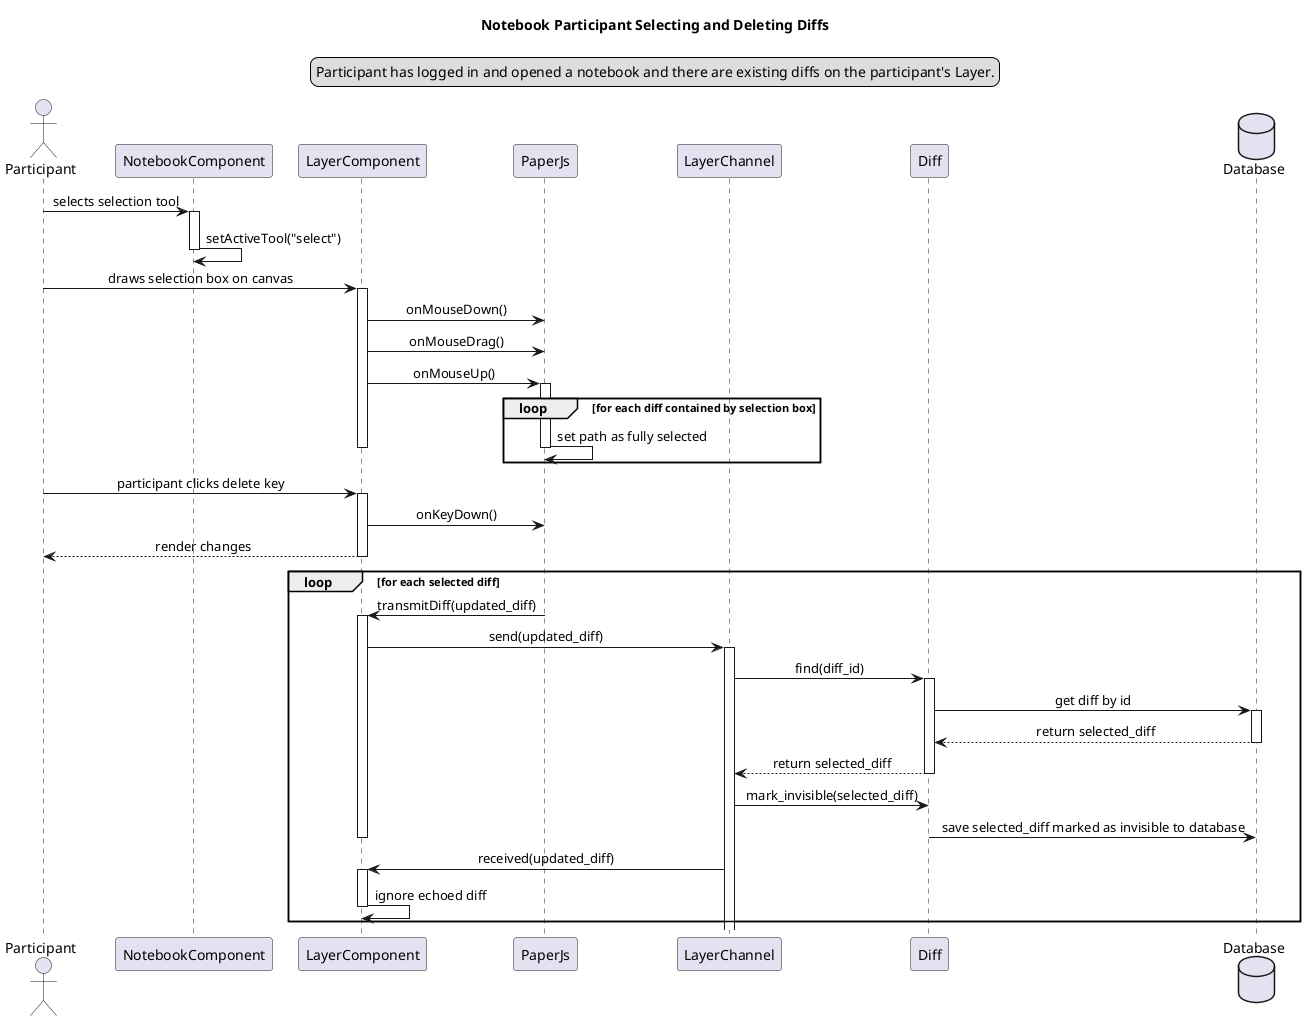 @startuml Notebook Participant Selecting and Deleting
title Notebook Participant Selecting and Deleting Diffs
skinparam sequenceMessageAlign center
legend top
Participant has logged in and opened a notebook and there are existing diffs on the participant's Layer.
endlegend

actor Participant as partic
participant NotebookComponent as nc
participant LayerComponent as lc
participant PaperJs as pjs
participant LayerChannel as lch
participant Diff as d
database Database as db

partic -> nc : selects selection tool
activate nc
nc -> nc : setActiveTool("select")
deactivate nc
partic -> lc : draws selection box on canvas
activate lc

lc -> pjs : onMouseDown()
lc -> pjs : onMouseDrag()
lc -> pjs : onMouseUp()
activate pjs
loop for each diff contained by selection box
  pjs -> pjs : set path as fully selected
deactivate pjs
deactivate lc
end

partic -> lc : participant clicks delete key
activate lc

lc -> pjs : onKeyDown()

lc --> partic : render changes
deactivate lc

loop for each selected diff
  pjs -> lc : transmitDiff(updated_diff)
  activate lc

  lc -> lch : send(updated_diff)
  activate lch
  lch -> d : find(diff_id)
  activate d
  d -> db : get diff by id
  activate db
  db --> d : return selected_diff
  deactivate db
  d --> lch : return selected_diff
  deactivate d
  lch -> d : mark_invisible(selected_diff)
  d -> db : save selected_diff marked as invisible to database
  deactivate lc

  lch -> lc : received(updated_diff)
  activate lc
  lc -> lc : ignore echoed diff
  deactivate lc
end

@enduml